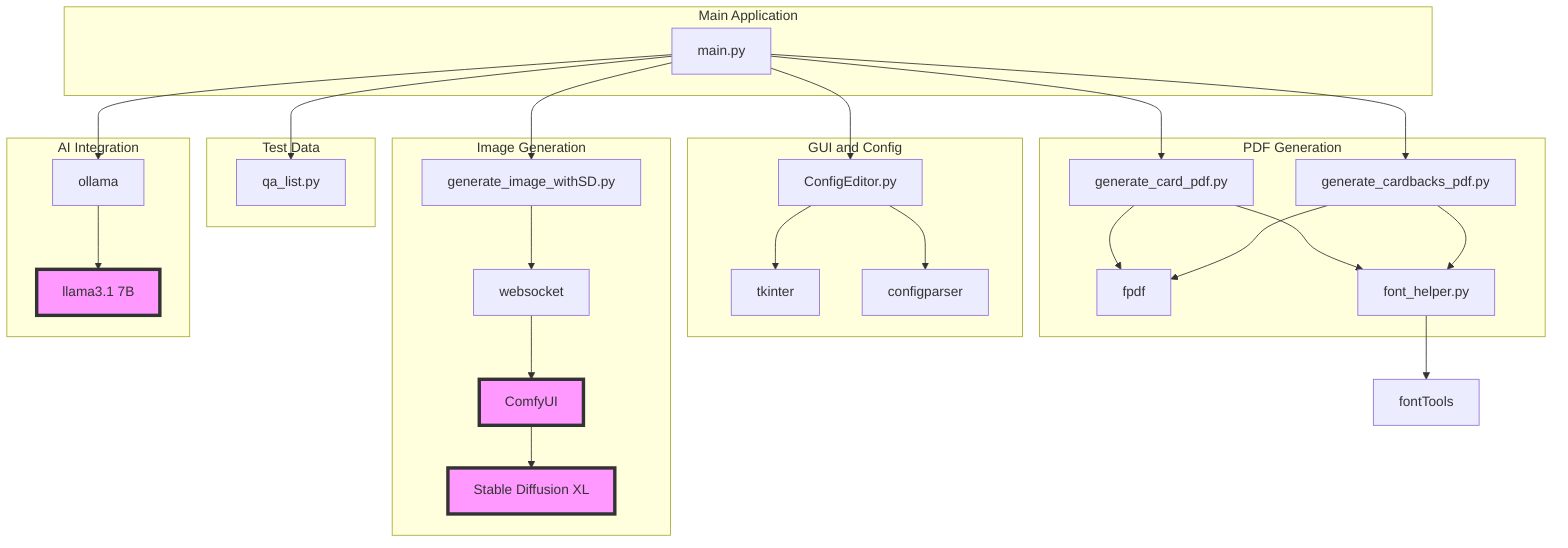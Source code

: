 graph TD
    A[main.py] --> B[ConfigEditor.py]
    A --> C[generate_card_pdf.py]
    A --> D[generate_cardbacks_pdf.py]
    A --> E[generate_image_withSD.py]
    A --> F[qa_list.py]
    
    B --> G[tkinter]
    B --> H[configparser]
    
    C --> I[fpdf]
    C --> J[font_helper.py]
    
    D --> I
    D --> J
    
    E --> K[websocket]
    
    J --> L[fontTools]
    
    A --> M[ollama]
    
    K --> N[ComfyUI]
    N --> O[Stable Diffusion XL]
    
    M --> P[llama3.1 7B]
    
    subgraph "Main Application"
        A
    end
    
    subgraph "GUI and Config"
        B
        G
        H
    end
    
    subgraph "PDF Generation"
        C
        D
        I
        J
    end
    
    subgraph "Image Generation"
        E
        K
        N
        O
    end
    
    subgraph "Test Data"
        F
    end
    
    subgraph "AI Integration"
        M
        P
    end

    classDef externalSystem fill:#f9f,stroke:#333,stroke-width:4px;
    class O,P,N externalSystem;